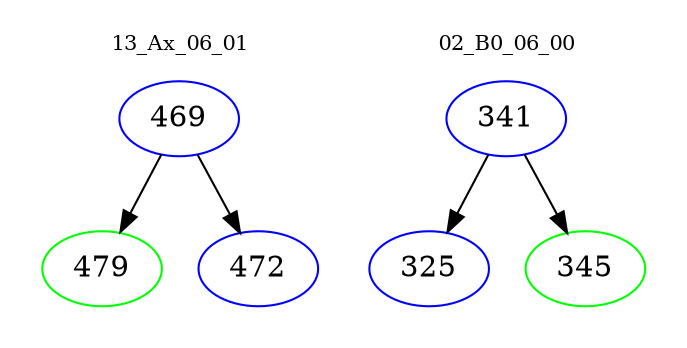 digraph{
subgraph cluster_0 {
color = white
label = "13_Ax_06_01";
fontsize=10;
T0_469 [label="469", color="blue"]
T0_469 -> T0_479 [color="black"]
T0_479 [label="479", color="green"]
T0_469 -> T0_472 [color="black"]
T0_472 [label="472", color="blue"]
}
subgraph cluster_1 {
color = white
label = "02_B0_06_00";
fontsize=10;
T1_341 [label="341", color="blue"]
T1_341 -> T1_325 [color="black"]
T1_325 [label="325", color="blue"]
T1_341 -> T1_345 [color="black"]
T1_345 [label="345", color="green"]
}
}
